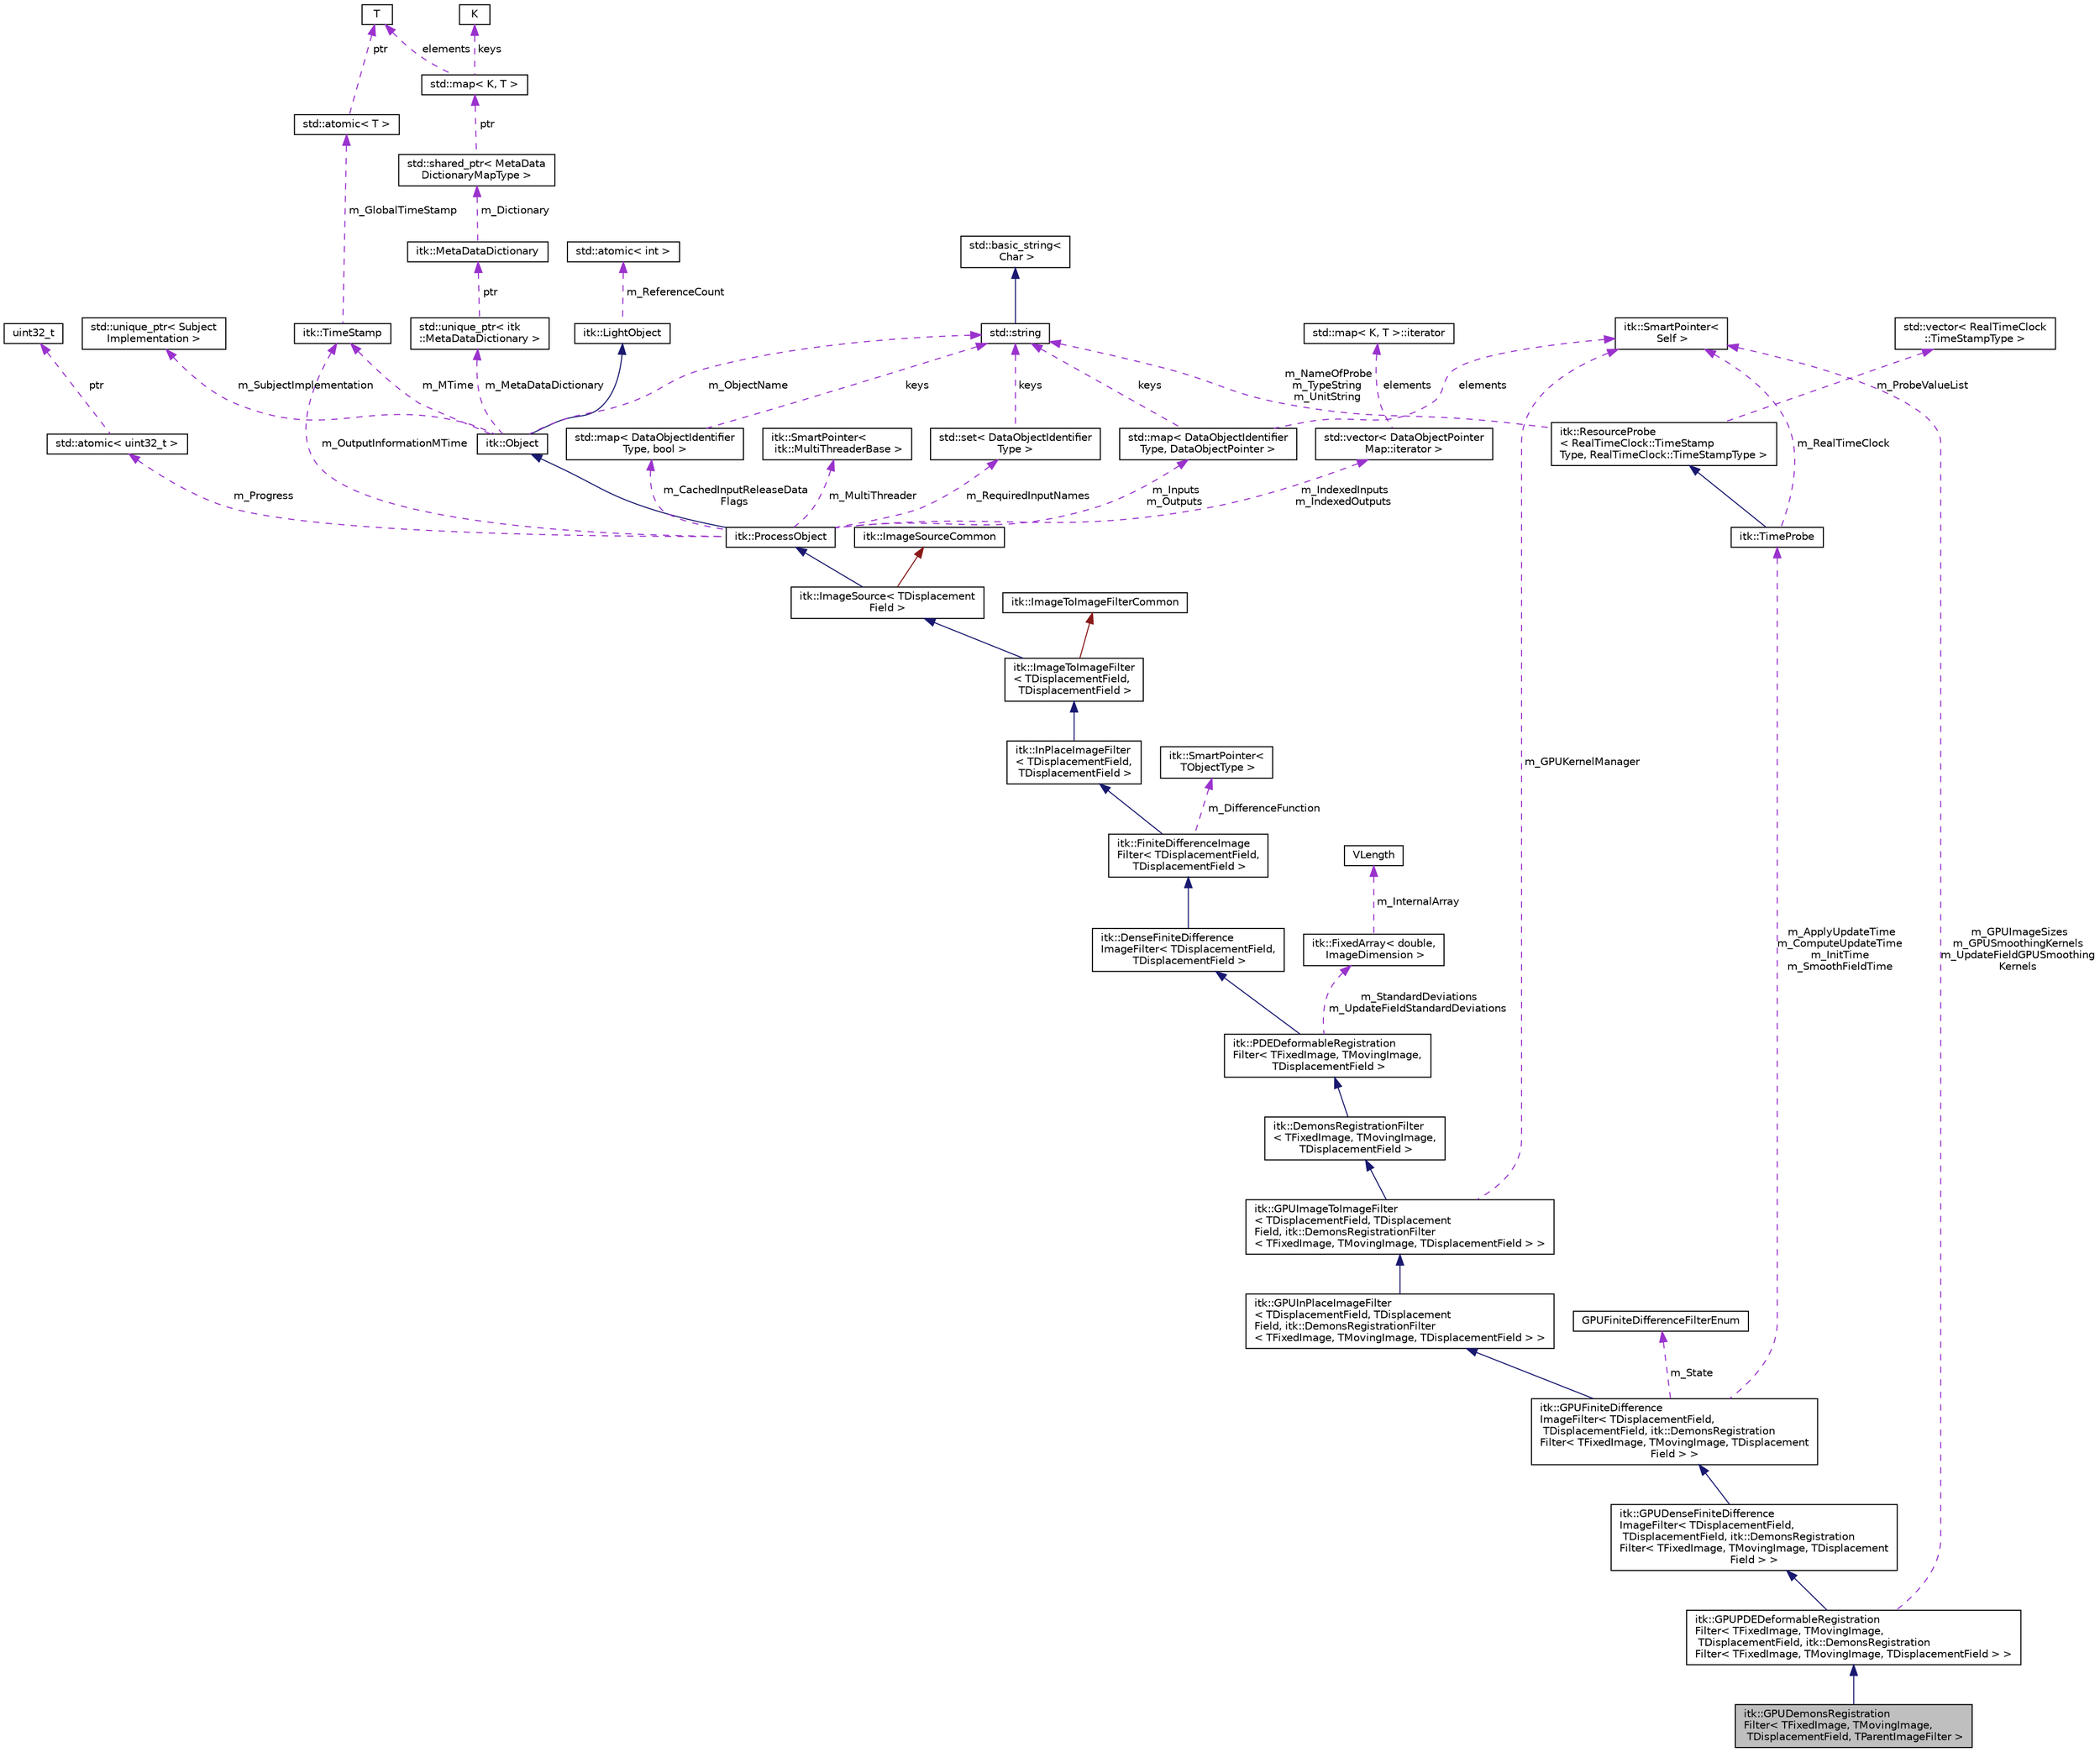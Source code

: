 digraph "itk::GPUDemonsRegistrationFilter&lt; TFixedImage, TMovingImage, TDisplacementField, TParentImageFilter &gt;"
{
 // LATEX_PDF_SIZE
  edge [fontname="Helvetica",fontsize="10",labelfontname="Helvetica",labelfontsize="10"];
  node [fontname="Helvetica",fontsize="10",shape=record];
  Node1 [label="itk::GPUDemonsRegistration\lFilter\< TFixedImage, TMovingImage,\l TDisplacementField, TParentImageFilter \>",height=0.2,width=0.4,color="black", fillcolor="grey75", style="filled", fontcolor="black",tooltip="Deformably register two images using the demons algorithm with GPU."];
  Node2 -> Node1 [dir="back",color="midnightblue",fontsize="10",style="solid",fontname="Helvetica"];
  Node2 [label="itk::GPUPDEDeformableRegistration\lFilter\< TFixedImage, TMovingImage,\l TDisplacementField, itk::DemonsRegistration\lFilter\< TFixedImage, TMovingImage, TDisplacementField \> \>",height=0.2,width=0.4,color="black", fillcolor="white", style="filled",URL="$classitk_1_1GPUPDEDeformableRegistrationFilter.html",tooltip=" "];
  Node3 -> Node2 [dir="back",color="midnightblue",fontsize="10",style="solid",fontname="Helvetica"];
  Node3 [label="itk::GPUDenseFiniteDifference\lImageFilter\< TDisplacementField,\l TDisplacementField, itk::DemonsRegistration\lFilter\< TFixedImage, TMovingImage, TDisplacement\lField \> \>",height=0.2,width=0.4,color="black", fillcolor="white", style="filled",URL="$classitk_1_1GPUDenseFiniteDifferenceImageFilter.html",tooltip=" "];
  Node4 -> Node3 [dir="back",color="midnightblue",fontsize="10",style="solid",fontname="Helvetica"];
  Node4 [label="itk::GPUFiniteDifference\lImageFilter\< TDisplacementField,\l TDisplacementField, itk::DemonsRegistration\lFilter\< TFixedImage, TMovingImage, TDisplacement\lField \> \>",height=0.2,width=0.4,color="black", fillcolor="white", style="filled",URL="$classitk_1_1GPUFiniteDifferenceImageFilter.html",tooltip=" "];
  Node5 -> Node4 [dir="back",color="midnightblue",fontsize="10",style="solid",fontname="Helvetica"];
  Node5 [label="itk::GPUInPlaceImageFilter\l\< TDisplacementField, TDisplacement\lField, itk::DemonsRegistrationFilter\l\< TFixedImage, TMovingImage, TDisplacementField \> \>",height=0.2,width=0.4,color="black", fillcolor="white", style="filled",URL="$classitk_1_1GPUInPlaceImageFilter.html",tooltip=" "];
  Node6 -> Node5 [dir="back",color="midnightblue",fontsize="10",style="solid",fontname="Helvetica"];
  Node6 [label="itk::GPUImageToImageFilter\l\< TDisplacementField, TDisplacement\lField, itk::DemonsRegistrationFilter\l\< TFixedImage, TMovingImage, TDisplacementField \> \>",height=0.2,width=0.4,color="black", fillcolor="white", style="filled",URL="$classitk_1_1GPUImageToImageFilter.html",tooltip=" "];
  Node7 -> Node6 [dir="back",color="midnightblue",fontsize="10",style="solid",fontname="Helvetica"];
  Node7 [label="itk::DemonsRegistrationFilter\l\< TFixedImage, TMovingImage,\l TDisplacementField \>",height=0.2,width=0.4,color="black", fillcolor="white", style="filled",URL="$classitk_1_1DemonsRegistrationFilter.html",tooltip="Deformably register two images using the demons algorithm."];
  Node8 -> Node7 [dir="back",color="midnightblue",fontsize="10",style="solid",fontname="Helvetica"];
  Node8 [label="itk::PDEDeformableRegistration\lFilter\< TFixedImage, TMovingImage,\l TDisplacementField \>",height=0.2,width=0.4,color="black", fillcolor="white", style="filled",URL="$classitk_1_1PDEDeformableRegistrationFilter.html",tooltip="Deformably register two images using a PDE algorithm."];
  Node9 -> Node8 [dir="back",color="midnightblue",fontsize="10",style="solid",fontname="Helvetica"];
  Node9 [label="itk::DenseFiniteDifference\lImageFilter\< TDisplacementField,\l TDisplacementField \>",height=0.2,width=0.4,color="black", fillcolor="white", style="filled",URL="$classitk_1_1DenseFiniteDifferenceImageFilter.html",tooltip=" "];
  Node10 -> Node9 [dir="back",color="midnightblue",fontsize="10",style="solid",fontname="Helvetica"];
  Node10 [label="itk::FiniteDifferenceImage\lFilter\< TDisplacementField,\l TDisplacementField \>",height=0.2,width=0.4,color="black", fillcolor="white", style="filled",URL="$classitk_1_1FiniteDifferenceImageFilter.html",tooltip=" "];
  Node11 -> Node10 [dir="back",color="midnightblue",fontsize="10",style="solid",fontname="Helvetica"];
  Node11 [label="itk::InPlaceImageFilter\l\< TDisplacementField,\l TDisplacementField \>",height=0.2,width=0.4,color="black", fillcolor="white", style="filled",URL="$classitk_1_1InPlaceImageFilter.html",tooltip=" "];
  Node12 -> Node11 [dir="back",color="midnightblue",fontsize="10",style="solid",fontname="Helvetica"];
  Node12 [label="itk::ImageToImageFilter\l\< TDisplacementField,\l TDisplacementField \>",height=0.2,width=0.4,color="black", fillcolor="white", style="filled",URL="$classitk_1_1ImageToImageFilter.html",tooltip=" "];
  Node13 -> Node12 [dir="back",color="midnightblue",fontsize="10",style="solid",fontname="Helvetica"];
  Node13 [label="itk::ImageSource\< TDisplacement\lField \>",height=0.2,width=0.4,color="black", fillcolor="white", style="filled",URL="$classitk_1_1ImageSource.html",tooltip=" "];
  Node14 -> Node13 [dir="back",color="midnightblue",fontsize="10",style="solid",fontname="Helvetica"];
  Node14 [label="itk::ProcessObject",height=0.2,width=0.4,color="black", fillcolor="white", style="filled",URL="$classitk_1_1ProcessObject.html",tooltip="The base class for all process objects (source, filters, mappers) in the Insight data processing pipe..."];
  Node15 -> Node14 [dir="back",color="midnightblue",fontsize="10",style="solid",fontname="Helvetica"];
  Node15 [label="itk::Object",height=0.2,width=0.4,color="black", fillcolor="white", style="filled",URL="$classitk_1_1Object.html",tooltip="Base class for most ITK classes."];
  Node16 -> Node15 [dir="back",color="midnightblue",fontsize="10",style="solid",fontname="Helvetica"];
  Node16 [label="itk::LightObject",height=0.2,width=0.4,color="black", fillcolor="white", style="filled",URL="$classitk_1_1LightObject.html",tooltip="Light weight base class for most itk classes."];
  Node17 -> Node16 [dir="back",color="darkorchid3",fontsize="10",style="dashed",label=" m_ReferenceCount" ,fontname="Helvetica"];
  Node17 [label="std::atomic\< int \>",height=0.2,width=0.4,color="black", fillcolor="white", style="filled",tooltip=" "];
  Node18 -> Node15 [dir="back",color="darkorchid3",fontsize="10",style="dashed",label=" m_MTime" ,fontname="Helvetica"];
  Node18 [label="itk::TimeStamp",height=0.2,width=0.4,color="black", fillcolor="white", style="filled",URL="$classitk_1_1TimeStamp.html",tooltip="Generate a unique, increasing time value."];
  Node19 -> Node18 [dir="back",color="darkorchid3",fontsize="10",style="dashed",label=" m_GlobalTimeStamp" ,fontname="Helvetica"];
  Node19 [label="std::atomic\< T \>",height=0.2,width=0.4,color="black", fillcolor="white", style="filled",tooltip=" "];
  Node20 -> Node19 [dir="back",color="darkorchid3",fontsize="10",style="dashed",label=" ptr" ,fontname="Helvetica"];
  Node20 [label="T",height=0.2,width=0.4,color="black", fillcolor="white", style="filled",tooltip=" "];
  Node21 -> Node15 [dir="back",color="darkorchid3",fontsize="10",style="dashed",label=" m_SubjectImplementation" ,fontname="Helvetica"];
  Node21 [label="std::unique_ptr\< Subject\lImplementation \>",height=0.2,width=0.4,color="black", fillcolor="white", style="filled",tooltip=" "];
  Node22 -> Node15 [dir="back",color="darkorchid3",fontsize="10",style="dashed",label=" m_MetaDataDictionary" ,fontname="Helvetica"];
  Node22 [label="std::unique_ptr\< itk\l::MetaDataDictionary \>",height=0.2,width=0.4,color="black", fillcolor="white", style="filled",tooltip=" "];
  Node23 -> Node22 [dir="back",color="darkorchid3",fontsize="10",style="dashed",label=" ptr" ,fontname="Helvetica"];
  Node23 [label="itk::MetaDataDictionary",height=0.2,width=0.4,color="black", fillcolor="white", style="filled",URL="$classitk_1_1MetaDataDictionary.html",tooltip="Provides a mechanism for storing a collection of arbitrary data types."];
  Node24 -> Node23 [dir="back",color="darkorchid3",fontsize="10",style="dashed",label=" m_Dictionary" ,fontname="Helvetica"];
  Node24 [label="std::shared_ptr\< MetaData\lDictionaryMapType \>",height=0.2,width=0.4,color="black", fillcolor="white", style="filled",tooltip=" "];
  Node25 -> Node24 [dir="back",color="darkorchid3",fontsize="10",style="dashed",label=" ptr" ,fontname="Helvetica"];
  Node25 [label="std::map\< K, T \>",height=0.2,width=0.4,color="black", fillcolor="white", style="filled",tooltip=" "];
  Node26 -> Node25 [dir="back",color="darkorchid3",fontsize="10",style="dashed",label=" keys" ,fontname="Helvetica"];
  Node26 [label="K",height=0.2,width=0.4,color="black", fillcolor="white", style="filled",tooltip=" "];
  Node20 -> Node25 [dir="back",color="darkorchid3",fontsize="10",style="dashed",label=" elements" ,fontname="Helvetica"];
  Node27 -> Node15 [dir="back",color="darkorchid3",fontsize="10",style="dashed",label=" m_ObjectName" ,fontname="Helvetica"];
  Node27 [label="std::string",height=0.2,width=0.4,color="black", fillcolor="white", style="filled",tooltip=" "];
  Node28 -> Node27 [dir="back",color="midnightblue",fontsize="10",style="solid",fontname="Helvetica"];
  Node28 [label="std::basic_string\<\l Char \>",height=0.2,width=0.4,color="black", fillcolor="white", style="filled",tooltip=" "];
  Node18 -> Node14 [dir="back",color="darkorchid3",fontsize="10",style="dashed",label=" m_OutputInformationMTime" ,fontname="Helvetica"];
  Node29 -> Node14 [dir="back",color="darkorchid3",fontsize="10",style="dashed",label=" m_Inputs\nm_Outputs" ,fontname="Helvetica"];
  Node29 [label="std::map\< DataObjectIdentifier\lType, DataObjectPointer \>",height=0.2,width=0.4,color="black", fillcolor="white", style="filled",tooltip=" "];
  Node27 -> Node29 [dir="back",color="darkorchid3",fontsize="10",style="dashed",label=" keys" ,fontname="Helvetica"];
  Node30 -> Node29 [dir="back",color="darkorchid3",fontsize="10",style="dashed",label=" elements" ,fontname="Helvetica"];
  Node30 [label="itk::SmartPointer\<\l Self \>",height=0.2,width=0.4,color="black", fillcolor="white", style="filled",URL="$classitk_1_1SmartPointer.html",tooltip=" "];
  Node31 -> Node14 [dir="back",color="darkorchid3",fontsize="10",style="dashed",label=" m_IndexedInputs\nm_IndexedOutputs" ,fontname="Helvetica"];
  Node31 [label="std::vector\< DataObjectPointer\lMap::iterator \>",height=0.2,width=0.4,color="black", fillcolor="white", style="filled",tooltip=" "];
  Node32 -> Node31 [dir="back",color="darkorchid3",fontsize="10",style="dashed",label=" elements" ,fontname="Helvetica"];
  Node32 [label="std::map\< K, T \>::iterator",height=0.2,width=0.4,color="black", fillcolor="white", style="filled",tooltip=" "];
  Node33 -> Node14 [dir="back",color="darkorchid3",fontsize="10",style="dashed",label=" m_CachedInputReleaseData\lFlags" ,fontname="Helvetica"];
  Node33 [label="std::map\< DataObjectIdentifier\lType, bool \>",height=0.2,width=0.4,color="black", fillcolor="white", style="filled",tooltip=" "];
  Node27 -> Node33 [dir="back",color="darkorchid3",fontsize="10",style="dashed",label=" keys" ,fontname="Helvetica"];
  Node34 -> Node14 [dir="back",color="darkorchid3",fontsize="10",style="dashed",label=" m_RequiredInputNames" ,fontname="Helvetica"];
  Node34 [label="std::set\< DataObjectIdentifier\lType \>",height=0.2,width=0.4,color="black", fillcolor="white", style="filled",tooltip=" "];
  Node27 -> Node34 [dir="back",color="darkorchid3",fontsize="10",style="dashed",label=" keys" ,fontname="Helvetica"];
  Node35 -> Node14 [dir="back",color="darkorchid3",fontsize="10",style="dashed",label=" m_Progress" ,fontname="Helvetica"];
  Node35 [label="std::atomic\< uint32_t \>",height=0.2,width=0.4,color="black", fillcolor="white", style="filled",tooltip=" "];
  Node36 -> Node35 [dir="back",color="darkorchid3",fontsize="10",style="dashed",label=" ptr" ,fontname="Helvetica"];
  Node36 [label="uint32_t",height=0.2,width=0.4,color="black", fillcolor="white", style="filled",tooltip=" "];
  Node37 -> Node14 [dir="back",color="darkorchid3",fontsize="10",style="dashed",label=" m_MultiThreader" ,fontname="Helvetica"];
  Node37 [label="itk::SmartPointer\<\l itk::MultiThreaderBase \>",height=0.2,width=0.4,color="black", fillcolor="white", style="filled",URL="$classitk_1_1SmartPointer.html",tooltip=" "];
  Node38 -> Node13 [dir="back",color="firebrick4",fontsize="10",style="solid",fontname="Helvetica"];
  Node38 [label="itk::ImageSourceCommon",height=0.2,width=0.4,color="black", fillcolor="white", style="filled",URL="$structitk_1_1ImageSourceCommon.html",tooltip="Secondary base class of ImageSource common between templates."];
  Node39 -> Node12 [dir="back",color="firebrick4",fontsize="10",style="solid",fontname="Helvetica"];
  Node39 [label="itk::ImageToImageFilterCommon",height=0.2,width=0.4,color="black", fillcolor="white", style="filled",URL="$classitk_1_1ImageToImageFilterCommon.html",tooltip="Secondary base class of ImageToImageFilter common between templates."];
  Node40 -> Node10 [dir="back",color="darkorchid3",fontsize="10",style="dashed",label=" m_DifferenceFunction" ,fontname="Helvetica"];
  Node40 [label="itk::SmartPointer\<\l TObjectType \>",height=0.2,width=0.4,color="black", fillcolor="white", style="filled",URL="$classitk_1_1SmartPointer.html",tooltip="Implements transparent reference counting."];
  Node41 -> Node8 [dir="back",color="darkorchid3",fontsize="10",style="dashed",label=" m_StandardDeviations\nm_UpdateFieldStandardDeviations" ,fontname="Helvetica"];
  Node41 [label="itk::FixedArray\< double,\l ImageDimension \>",height=0.2,width=0.4,color="black", fillcolor="white", style="filled",URL="$classitk_1_1FixedArray.html",tooltip=" "];
  Node42 -> Node41 [dir="back",color="darkorchid3",fontsize="10",style="dashed",label=" m_InternalArray" ,fontname="Helvetica"];
  Node42 [label="VLength",height=0.2,width=0.4,color="black", fillcolor="white", style="filled",URL="$classVLength.html",tooltip=" "];
  Node30 -> Node6 [dir="back",color="darkorchid3",fontsize="10",style="dashed",label=" m_GPUKernelManager" ,fontname="Helvetica"];
  Node43 -> Node4 [dir="back",color="darkorchid3",fontsize="10",style="dashed",label=" m_ApplyUpdateTime\nm_ComputeUpdateTime\nm_InitTime\nm_SmoothFieldTime" ,fontname="Helvetica"];
  Node43 [label="itk::TimeProbe",height=0.2,width=0.4,color="black", fillcolor="white", style="filled",URL="$classitk_1_1TimeProbe.html",tooltip="Computes the time passed between two points in code."];
  Node44 -> Node43 [dir="back",color="midnightblue",fontsize="10",style="solid",fontname="Helvetica"];
  Node44 [label="itk::ResourceProbe\l\< RealTimeClock::TimeStamp\lType, RealTimeClock::TimeStampType \>",height=0.2,width=0.4,color="black", fillcolor="white", style="filled",URL="$classitk_1_1ResourceProbe.html",tooltip=" "];
  Node45 -> Node44 [dir="back",color="darkorchid3",fontsize="10",style="dashed",label=" m_ProbeValueList" ,fontname="Helvetica"];
  Node45 [label="std::vector\< RealTimeClock\l::TimeStampType \>",height=0.2,width=0.4,color="black", fillcolor="white", style="filled",tooltip=" "];
  Node27 -> Node44 [dir="back",color="darkorchid3",fontsize="10",style="dashed",label=" m_NameOfProbe\nm_TypeString\nm_UnitString" ,fontname="Helvetica"];
  Node30 -> Node43 [dir="back",color="darkorchid3",fontsize="10",style="dashed",label=" m_RealTimeClock" ,fontname="Helvetica"];
  Node46 -> Node4 [dir="back",color="darkorchid3",fontsize="10",style="dashed",label=" m_State" ,fontname="Helvetica"];
  Node46 [label="GPUFiniteDifferenceFilterEnum",height=0.2,width=0.4,color="black", fillcolor="white", style="filled",URL="$classGPUFiniteDifferenceFilterEnum.html",tooltip=" "];
  Node30 -> Node2 [dir="back",color="darkorchid3",fontsize="10",style="dashed",label=" m_GPUImageSizes\nm_GPUSmoothingKernels\nm_UpdateFieldGPUSmoothing\lKernels" ,fontname="Helvetica"];
}
